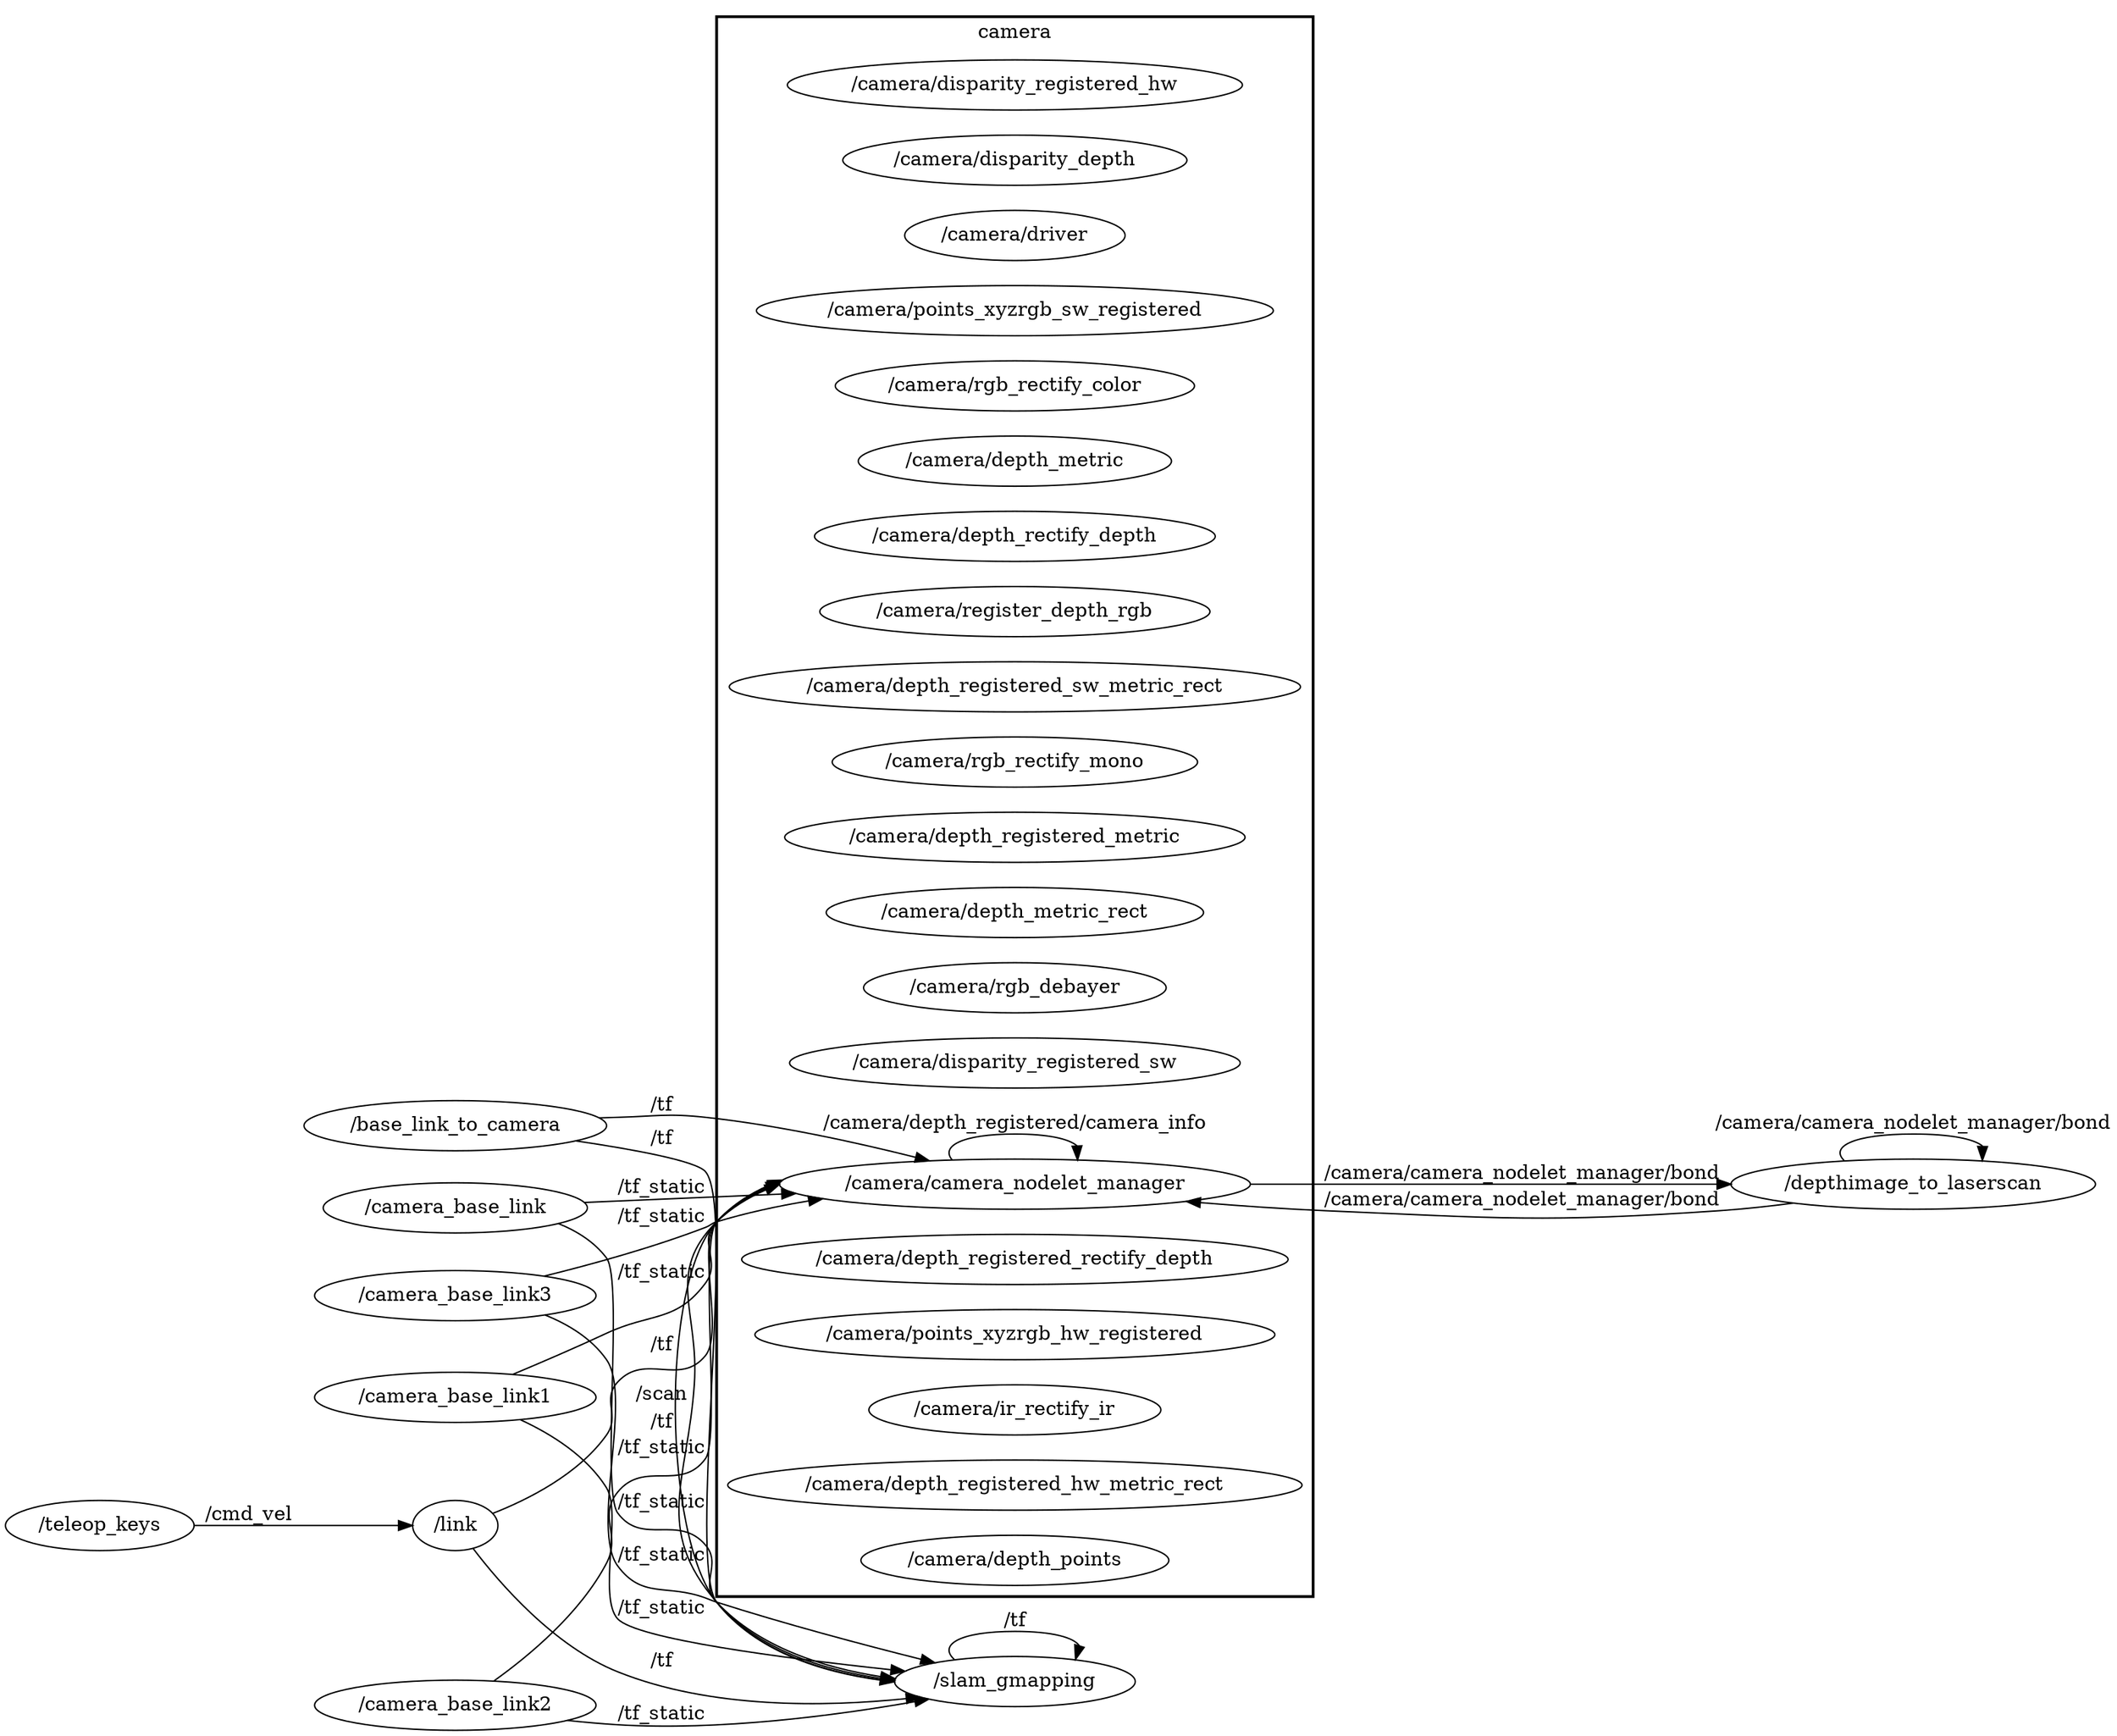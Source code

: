 digraph graphname {
	graph [bb="0,0,1202.2,1238",
		compound=True,
		rank=same,
		rankdir=LR,
		ranksep=0.2
	];
	node [label="\N"];
	subgraph cluster_camera {
		graph [bb="419.27,96,755.05,1230",
			compound=True,
			label=camera,
			lheight=0.21,
			lp="587.16,1218.5",
			lwidth=0.56,
			rank=same,
			rankdir=LR,
			ranksep=0.2,
			style=bold
		];
		n___camera__disparity_registered_hw		 [URL=__camera__disparity_registered_hw,
			height=0.5,
			label="/camera/disparity_registered_hw",
			pos="587.16,1181",
			shape=ellipse,
			tooltip="/camera/disparity_registered_hw",
			width=3.5025];
		n___camera__disparity_depth		 [URL=__camera__disparity_depth,
			height=0.5,
			label="/camera/disparity_depth",
			pos="587.16,1127",
			shape=ellipse,
			tooltip="/camera/disparity_depth",
			width=2.672];
		n___camera__driver		 [URL=__camera__driver,
			height=0.5,
			label="/camera/driver",
			pos="587.16,1073",
			shape=ellipse,
			tooltip="/camera/driver",
			width=1.7332];
		n___camera__points_xyzrgb_sw_registered		 [URL=__camera__points_xyzrgb_sw_registered,
			height=0.5,
			label="/camera/points_xyzrgb_sw_registered",
			pos="587.16,1019",
			shape=ellipse,
			tooltip="/camera/points_xyzrgb_sw_registered",
			width=4.026];
		n___camera__rgb_rectify_color		 [URL=__camera__rgb_rectify_color,
			height=0.5,
			label="/camera/rgb_rectify_color",
			pos="587.16,965",
			shape=ellipse,
			tooltip="/camera/rgb_rectify_color",
			width=2.8525];
		n___camera__depth_metric		 [URL=__camera__depth_metric,
			height=0.5,
			label="/camera/depth_metric",
			pos="587.16,911",
			shape=ellipse,
			tooltip="/camera/depth_metric",
			width=2.4553];
		n___camera__depth_rectify_depth		 [URL=__camera__depth_rectify_depth,
			height=0.5,
			label="/camera/depth_rectify_depth",
			pos="587.16,857",
			shape=ellipse,
			tooltip="/camera/depth_rectify_depth",
			width=3.1233];
		n___camera__register_depth_rgb		 [URL=__camera__register_depth_rgb,
			height=0.5,
			label="/camera/register_depth_rgb",
			pos="587.16,803",
			shape=ellipse,
			tooltip="/camera/register_depth_rgb",
			width=2.997];
		n___camera__depth_registered_sw_metric_rect		 [URL=__camera__depth_registered_sw_metric_rect,
			height=0.5,
			label="/camera/depth_registered_sw_metric_rect",
			pos="587.16,749",
			shape=ellipse,
			tooltip="/camera/depth_registered_sw_metric_rect",
			width=4.4232];
		n___camera__rgb_rectify_mono		 [URL=__camera__rgb_rectify_mono,
			height=0.5,
			label="/camera/rgb_rectify_mono",
			pos="587.16,695",
			shape=ellipse,
			tooltip="/camera/rgb_rectify_mono",
			width=2.9247];
		n___camera__depth_registered_metric		 [URL=__camera__depth_registered_metric,
			height=0.5,
			label="/camera/depth_registered_metric",
			pos="587.16,641",
			shape=ellipse,
			tooltip="/camera/depth_registered_metric",
			width=3.5386];
		n___camera__depth_metric_rect		 [URL=__camera__depth_metric_rect,
			height=0.5,
			label="/camera/depth_metric_rect",
			pos="587.16,587",
			shape=ellipse,
			tooltip="/camera/depth_metric_rect",
			width=2.9428];
		n___camera__rgb_debayer		 [URL=__camera__rgb_debayer,
			height=0.5,
			label="/camera/rgb_debayer",
			pos="587.16,533",
			shape=ellipse,
			tooltip="/camera/rgb_debayer",
			width=2.3651];
		n___camera__disparity_registered_sw		 [URL=__camera__disparity_registered_sw,
			height=0.5,
			label="/camera/disparity_registered_sw",
			pos="587.16,479",
			shape=ellipse,
			tooltip="/camera/disparity_registered_sw",
			width=3.4844];
		n___camera__camera_nodelet_manager		 [URL=__camera__camera_nodelet_manager,
			height=0.5,
			label="/camera/camera_nodelet_manager",
			pos="587.16,392",
			shape=ellipse,
			tooltip="/camera/camera_nodelet_manager",
			width=3.683];
		n___camera__camera_nodelet_manager -> n___camera__camera_nodelet_manager		 [URL=topic_3A__camera__depth_registered__camera_info,
			label="/camera/depth_registered/camera_info",
			lp="587.16,435.5",
			penwidth=1,
			pos="e,622.51,409.41 551.81,409.41 545.21,419.09 557,428 587.16,428 606.01,428 617.69,424.52 622.18,419.54"];
		n___camera__depth_registered_rectify_depth		 [URL=__camera__depth_registered_rectify_depth,
			height=0.5,
			label="/camera/depth_registered_rectify_depth",
			pos="587.16,338",
			shape=ellipse,
			tooltip="/camera/depth_registered_rectify_depth",
			width=4.2066];
		n___camera__points_xyzrgb_hw_registered		 [URL=__camera__points_xyzrgb_hw_registered,
			height=0.5,
			label="/camera/points_xyzrgb_hw_registered",
			pos="587.16,284",
			shape=ellipse,
			tooltip="/camera/points_xyzrgb_hw_registered",
			width=4.0441];
		n___camera__ir_rectify_ir		 [URL=__camera__ir_rectify_ir,
			height=0.5,
			label="/camera/ir_rectify_ir",
			pos="587.16,230",
			shape=ellipse,
			tooltip="/camera/ir_rectify_ir",
			width=2.329];
		n___camera__depth_registered_hw_metric_rect		 [URL=__camera__depth_registered_hw_metric_rect,
			height=0.5,
			label="/camera/depth_registered_hw_metric_rect",
			pos="587.16,176",
			shape=ellipse,
			tooltip="/camera/depth_registered_hw_metric_rect",
			width=4.4413];
		n___camera__depth_points		 [URL=__camera__depth_points,
			height=0.5,
			label="/camera/depth_points",
			pos="587.16,122",
			shape=ellipse,
			tooltip="/camera/depth_points",
			width=2.4192];
	}
	n___depthimage_to_laserscan	 [URL=__depthimage_to_laserscan,
		height=0.5,
		label="/depthimage_to_laserscan",
		pos="1092.7,392",
		shape=ellipse,
		tooltip="/depthimage_to_laserscan",
		width=2.8525];
	n___camera__camera_nodelet_manager -> n___depthimage_to_laserscan	 [URL=topic_3A__camera__camera_nodelet_manager__bond,
		label="/camera/camera_nodelet_manager/bond",
		lp="872.55,399.5",
		penwidth=1,
		pos="e,989.87,392 719.81,392 800.55,392 902.82,392 979.67,392"];
	n___slam_gmapping	 [URL=__slam_gmapping,
		height=0.5,
		label="/slam_gmapping",
		pos="587.16,35",
		shape=ellipse,
		tooltip="/slam_gmapping",
		width=1.9498];
	n___camera__camera_nodelet_manager -> n___slam_gmapping	 [URL=topic_3A__scan,
		label="/scan",
		lp="387.27,241",
		penwidth=1,
		pos="e,520.25,40.526 456.59,388.76 442.57,383.53 429.66,375.9 419.27,365 383.34,327.28 409.17,300.52 406.27,248.5 402.4,178.81 376.07,146.81 419.27,92 441.12,64.287 477.07,49.964 510.11,42.596"];
	n___base_link_to_camera	 [URL=__base_link_to_camera,
		height=0.5,
		label="/base_link_to_camera",
		pos="266.88,434",
		shape=ellipse,
		tooltip="/base_link_to_camera",
		width=2.4553];
	n___base_link_to_camera -> n___camera__camera_nodelet_manager	 [URL=topic_3A__tf,
		label="/tf",
		lp="387.27,448.5",
		penwidth=1,
		pos="e,538.63,408.77 351.11,439.54 355.22,439.72 359.29,439.87 363.27,440 384.6,440.67 390.13,442.85 411.27,440 451.32,434.6 495.16,422.56 528.93,411.88"];
	n___base_link_to_camera -> n___slam_gmapping	 [URL=topic_3A__tf,
		label="/tf",
		lp="387.27,424.5",
		penwidth=1,
		pos="e,519.28,39.966 336.09,422.65 370.52,416.24 406.11,408.28 411.27,402 433.17,375.39 398.87,119.77 419.27,92 440.14,63.605 475.98,49.22 509.1,41.988"];
	n___camera_base_link	 [URL=__camera_base_link,
		height=0.5,
		label="/camera_base_link",
		pos="266.88,375",
		shape=ellipse,
		tooltip="/camera_base_link",
		width=2.1484];
	n___camera_base_link -> n___camera__camera_nodelet_manager	 [URL=topic_3A__tf_static,
		label="/tf_static",
		lp="387.27,390.5",
		penwidth=1,
		pos="e,463.44,385.45 342.5,378.99 375.56,380.75 415.48,382.88 453.34,384.91"];
	n___camera_base_link -> n___slam_gmapping	 [URL=topic_3A__tf_static,
		label="/tf_static",
		lp="387.27,163.5",
		penwidth=1,
		pos="e,521.21,41.511 323.86,362.78 336.09,357.48 347.64,349.88 355.27,339 378.66,305.68 340.84,189.96 363.27,156 376.31,136.26 396.8,151.71 411.27,133 422.63,118.31 407.07,105.99 419.27,92 442.44,65.443 478.5,51.244 511.19,43.659"];
	n___depthimage_to_laserscan -> n___camera__camera_nodelet_manager	 [URL=topic_3A__camera__camera_nodelet_manager__bond,
		label="/camera/camera_nodelet_manager/bond",
		lp="872.55,380.5",
		penwidth=1,
		pos="e,684.22,379.67 1024.7,378.51 1010.7,376.22 995.91,374.19 982.05,373 885.07,364.66 860.24,367.74 763.05,373 740.73,374.21 716.89,376.28 694.21,378.62"];
	n___depthimage_to_laserscan -> n___depthimage_to_laserscan	 [URL=topic_3A__camera__camera_nodelet_manager__bond,
		label="/camera/camera_nodelet_manager/bond",
		lp="1092.7,435.5",
		penwidth=1,
		pos="e,1131.7,409.04 1053.8,409.04 1045.8,418.86 1058.8,428 1092.7,428 1114,428 1127,424.43 1131.8,419.35"];
	n___teleop_keys	 [URL=__teleop_keys,
		height=0.5,
		label="/teleop_keys",
		pos="55.245,18",
		shape=ellipse,
		tooltip="/teleop_keys",
		width=1.5346];
	n___link	 [URL=__link,
		height=0.5,
		label="/link",
		pos="266.88,18",
		shape=ellipse,
		tooltip="/link",
		width=0.75];
	n___teleop_keys -> n___link	 [URL=topic_3A__cmd_vel,
		label="/cmd_vel",
		lp="144.49,25.5",
		penwidth=1,
		pos="e,239.87,18 110.5,18 148.05,18 196.98,18 229.81,18"];
	n___slam_gmapping -> n___camera__camera_nodelet_manager	 [URL=topic_3A__tf,
		label="/tf",
		lp="387.27,221",
		penwidth=1,
		pos="e,455.83,389.45 519.7,40.103 483.93,46.587 442.66,60.87 419.27,92 382.8,140.54 412.55,167.8 413.77,228.5 415,289.2 378.98,319.59 419.27,365 427,373.71 436.34,380.38 446.6,385.42"];
	n___slam_gmapping -> n___slam_gmapping	 [URL=topic_3A__tf,
		label="/tf",
		lp="587.16,78.5",
		penwidth=1,
		pos="e,621.35,50.916 552.97,50.916 544.05,61.15 555.45,71 587.16,71 607.97,71 620.03,66.758 623.34,60.949"];
	n___camera_base_link1	 [URL=__camera_base_link1,
		height=0.5,
		label="/camera_base_link1",
		pos="266.88,147",
		shape=ellipse,
		tooltip="/camera_base_link1",
		width=2.2567];
	n___camera_base_link1 -> n___camera__camera_nodelet_manager	 [URL=topic_3A__tf_static,
		label="/tf_static",
		lp="387.27,278.5",
		penwidth=1,
		pos="e,456.08,388.9 300.49,163.44 319.35,174.61 341.92,191.14 355.27,212 364.58,226.54 352.38,236.61 363.27,250 377.97,268.06 397.71,252.07 411.27,271 423.48,288.04 405.02,349.63 419.27,365 427.15,373.49 436.55,380 446.84,384.95"];
	n___camera_base_link1 -> n___slam_gmapping	 [URL=topic_3A__tf_static,
		label="/tf_static",
		lp="387.27,49.5",
		penwidth=1,
		pos="e,528.88,24.923 277.97,128.81 292.9,103.96 323.47,60.369 363.27,42 411.81,19.605 472.81,19.329 518.73,23.828"];
	n___camera_base_link3	 [URL=__camera_base_link3,
		height=0.5,
		label="/camera_base_link3",
		pos="266.88,239",
		shape=ellipse,
		tooltip="/camera_base_link3",
		width=2.2567];
	n___camera_base_link3 -> n___camera__camera_nodelet_manager	 [URL=topic_3A__tf_static,
		label="/tf_static",
		lp="387.27,334.5",
		penwidth=1,
		pos="e,457.76,387.81 301.71,255.37 339.77,274.5 398.01,306.19 411.27,327 420.55,341.55 406.79,353.09 419.27,365 427.73,373.07 437.6,379.28 448.23,384.02"];
	n___camera_base_link3 -> n___slam_gmapping	 [URL=topic_3A__tf_static,
		label="/tf_static",
		lp="387.27,87.5",
		penwidth=1,
		pos="e,519.24,39.797 302.3,222.62 321.31,211.65 343.41,195.31 355.27,174 365.47,155.68 349.32,95.647 363.27,80 382.51,58.425 452.69,46.808 509.22,40.816"];
	n___camera_base_link2	 [URL=__camera_base_link2,
		height=0.5,
		label="/camera_base_link2",
		pos="266.88,312",
		shape=ellipse,
		tooltip="/camera_base_link2",
		width=2.2567];
	n___camera_base_link2 -> n___camera__camera_nodelet_manager	 [URL=topic_3A__tf_static,
		label="/tf_static",
		lp="387.27,369.5",
		penwidth=1,
		pos="e,489.72,379.74 311.91,327.05 340.32,336.84 378.05,349.98 411.27,362 414.85,363.29 415.6,364.03 419.27,365 438.65,370.15 459.58,374.47 479.84,378.04"];
	n___camera_base_link2 -> n___slam_gmapping	 [URL=topic_3A__tf_static,
		label="/tf_static",
		lp="387.27,125.5",
		penwidth=1,
		pos="e,541.77,48.749 315.84,297.44 330.97,290.41 346.11,280.29 355.27,266 373.05,238.27 344.81,145.28 363.27,118 367.12,112.32 412.91,94.557 419.27,92 456.35,77.11 498.99,62.588 531.89,51.929"];
	n___link -> n___camera__camera_nodelet_manager	 [URL=topic_3A__tf,
		label="/tf",
		lp="387.27,201.5",
		penwidth=1,
		pos="e,455.68,389.27 284.51,31.974 304.8,50.052 338.48,83.576 355.27,120 364.88,140.84 349.58,152.59 363.27,171 377.4,189.98 398.2,174.28 411.27,194 421.78,209.85 406.61,350.81 419.27,365 426.98,373.64 436.28,380.26 446.49,385.27"];
	n___link -> n___slam_gmapping	 [URL=topic_3A__tf,
		label="/tf",
		lp="387.27,11.5",
		penwidth=1,
		pos="e,537.22,22.172 293.28,13.243 312.43,9.9067 339.4,5.7425 363.27,4 419.24,-0.085052 482.57,10.173 527.38,19.965"];
}
